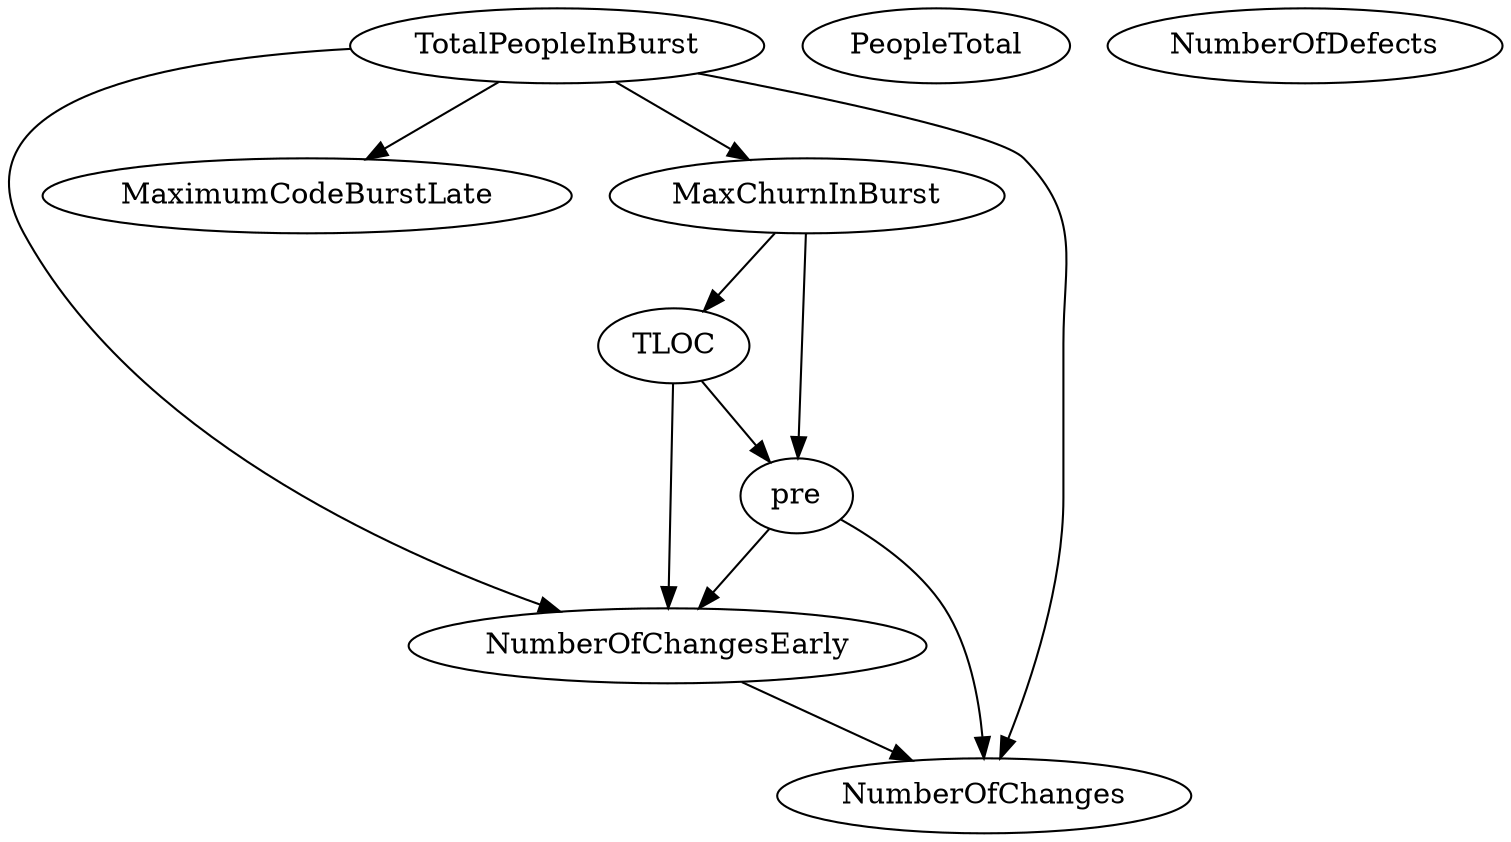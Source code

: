 digraph {
   NumberOfChangesEarly;
   PeopleTotal;
   NumberOfDefects;
   TotalPeopleInBurst;
   MaximumCodeBurstLate;
   MaxChurnInBurst;
   TLOC;
   NumberOfChanges;
   pre;
   NumberOfChangesEarly -> NumberOfChanges;
   TotalPeopleInBurst -> NumberOfChangesEarly;
   TotalPeopleInBurst -> MaximumCodeBurstLate;
   TotalPeopleInBurst -> MaxChurnInBurst;
   TotalPeopleInBurst -> NumberOfChanges;
   MaxChurnInBurst -> TLOC;
   MaxChurnInBurst -> pre;
   TLOC -> NumberOfChangesEarly;
   TLOC -> pre;
   pre -> NumberOfChangesEarly;
   pre -> NumberOfChanges;
}
